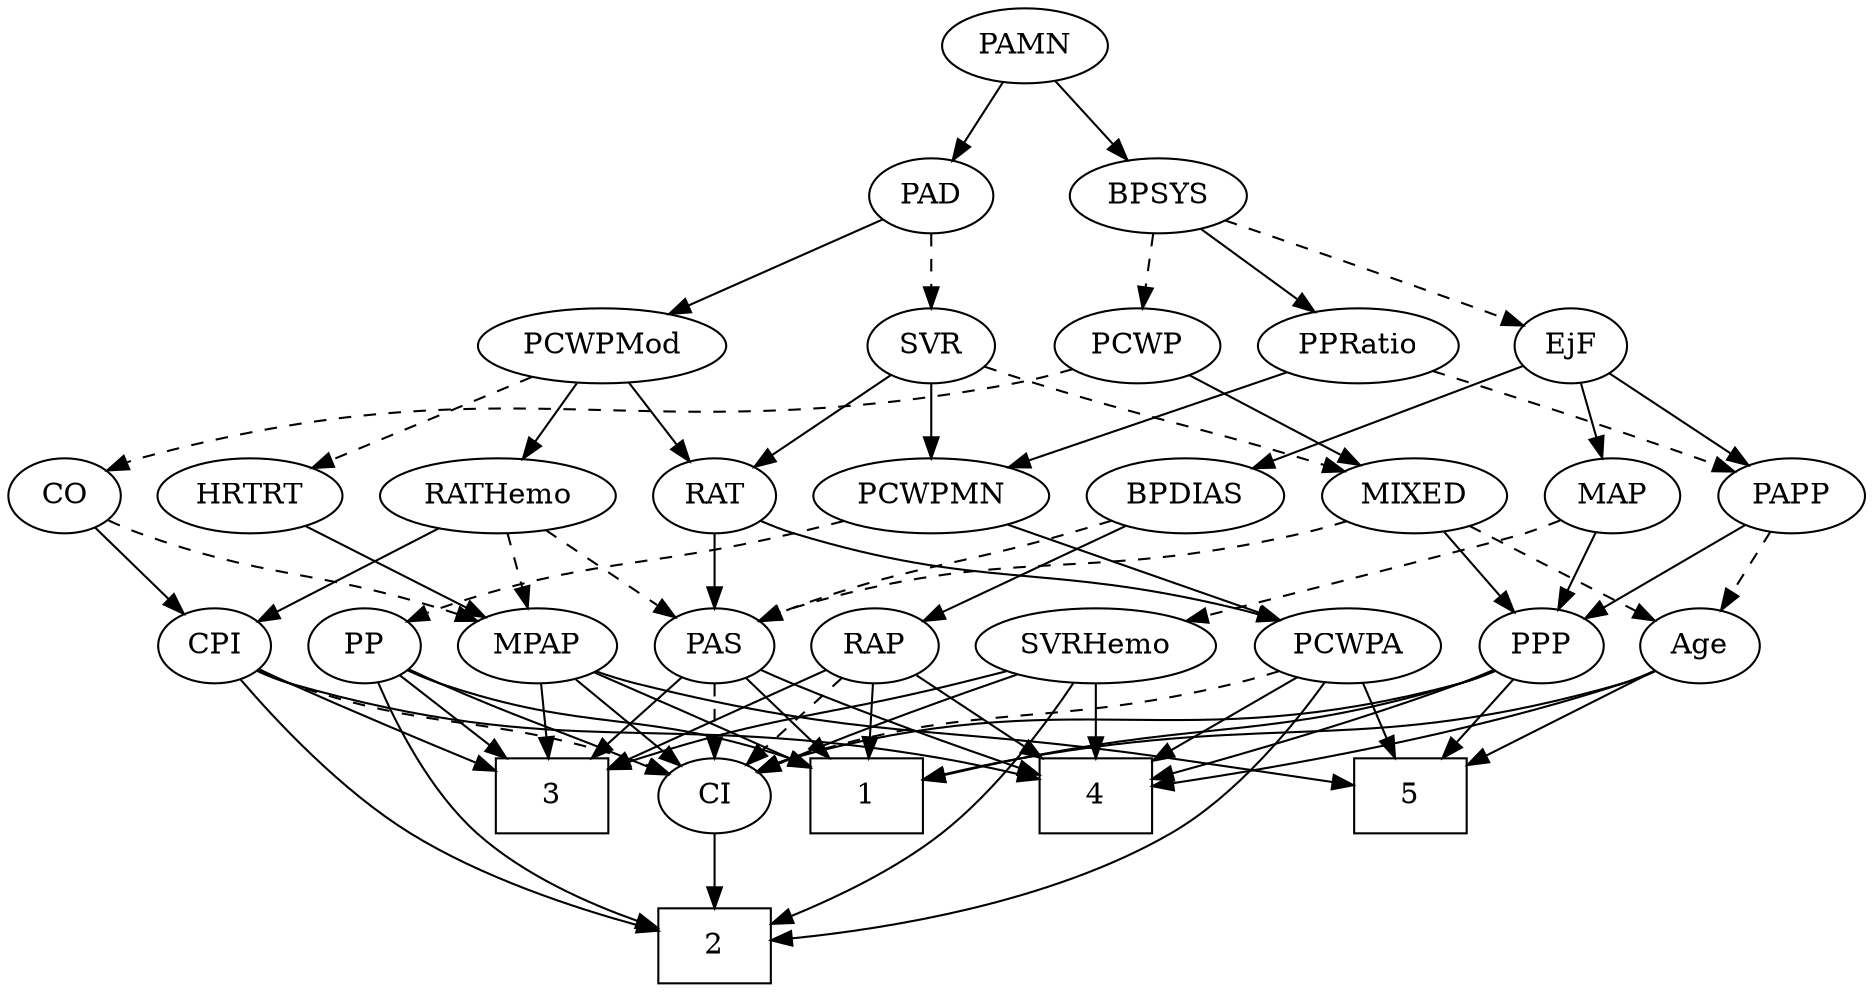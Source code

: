 strict digraph {
	graph [bb="0,0,820.85,468"];
	node [label="\N"];
	1	[height=0.5,
		pos="434.85,90",
		shape=box,
		width=0.75];
	2	[height=0.5,
		pos="506.85,18",
		shape=box,
		width=0.75];
	3	[height=0.5,
		pos="582.85,90",
		shape=box,
		width=0.75];
	4	[height=0.5,
		pos="324.85,90",
		shape=box,
		width=0.75];
	5	[height=0.5,
		pos="159.85,90",
		shape=box,
		width=0.75];
	Age	[height=0.5,
		pos="68.847,162",
		width=0.75];
	Age -> 1	[pos="e,407.55,97.862 89.366,150.01 94.322,147.73 99.682,145.54 104.85,144 214.93,111.1 247.86,128.88 360.85,108 372.88,105.78 385.91,\
102.93 397.64,100.21",
		style=solid];
	Age -> 4	[pos="e,297.58,95.705 89.483,150.37 94.434,148.07 99.762,145.79 104.85,144 167.45,121.94 243.25,105.91 287.55,97.564",
		style=solid];
	Age -> 5	[pos="e,137.64,108.08 85.964,147.83 98.187,138.43 114.96,125.53 129.43,114.39",
		style=solid];
	EjF	[height=0.5,
		pos="176.85,306",
		width=0.75];
	BPDIAS	[height=0.5,
		pos="301.85,234",
		width=1.1735];
	EjF -> BPDIAS	[pos="e,277.08,248.87 196.93,293.75 216.1,283.02 245.34,266.64 268.09,253.9",
		style=solid];
	MAP	[height=0.5,
		pos="111.85,234",
		width=0.84854];
	EjF -> MAP	[pos="e,126.06,250.31 163.06,290.15 154.31,280.72 142.8,268.33 132.91,257.69",
		style=solid];
	PAPP	[height=0.5,
		pos="31.847,234",
		width=0.88464];
	EjF -> PAPP	[pos="e,55.255,246.3 155.45,294.67 131.49,283.1 92.382,264.22 64.575,250.8",
		style=solid];
	RAP	[height=0.5,
		pos="433.85,162",
		width=0.77632];
	RAP -> 1	[pos="e,434.6,108.1 434.09,143.7 434.2,135.98 434.34,126.71 434.46,118.11",
		style=solid];
	RAP -> 3	[pos="e,555.71,103.75 455.83,150.67 479.69,139.46 518.16,121.39 546.52,108.07",
		style=solid];
	RAP -> 4	[pos="e,351.66,108.22 414.61,148.65 399.59,139 378.3,125.33 360.23,113.72",
		style=solid];
	CI	[height=0.5,
		pos="506.85,90",
		width=0.75];
	RAP -> CI	[pos="e,491.99,105.25 448.97,146.5 459.22,136.67 472.94,123.52 484.45,112.48",
		style=dashed];
	MIXED	[height=0.5,
		pos="200.85,234",
		width=1.1193];
	MIXED -> Age	[pos="e,89.555,173.98 175.71,219.67 153.75,208.02 121.84,191.1 98.613,178.79",
		style=dashed];
	PAS	[height=0.5,
		pos="506.85,162",
		width=0.75];
	MIXED -> PAS	[pos="e,486.3,173.9 231.01,221.85 237.5,219.7 244.35,217.62 250.85,216 346.97,191.97 376.24,209.44 470.85,180 472.78,179.4 474.74,178.71 \
476.69,177.97",
		style=dashed];
	PPP	[height=0.5,
		pos="140.85,162",
		width=0.75];
	MIXED -> PPP	[pos="e,153.87,178.19 186.93,216.76 179.06,207.59 169.1,195.96 160.45,185.88",
		style=solid];
	MPAP	[height=0.5,
		pos="586.85,162",
		width=0.97491];
	MPAP -> 1	[pos="e,461.96,103.85 561.46,149.51 539.77,139.67 507.51,124.98 471.26,108.17",
		style=solid];
	MPAP -> 3	[pos="e,583.82,108.1 585.86,143.7 585.42,135.98 584.89,126.71 584.4,118.11",
		style=solid];
	MPAP -> 5	[pos="e,186.87,94.565 560.65,149.74 554.87,147.58 548.71,145.52 542.85,144 526.17,139.69 289.84,108.19 196.95,95.899",
		style=solid];
	MPAP -> CI	[pos="e,522.7,104.87 569.88,146.15 558.44,136.15 543.19,122.8 530.56,111.75",
		style=solid];
	BPSYS	[height=0.5,
		pos="326.85,378",
		width=1.0471];
	BPSYS -> EjF	[pos="e,198.31,317.02 300.72,364.81 274.74,352.68 234.9,334.09 207.46,321.28",
		style=dashed];
	PPRatio	[height=0.5,
		pos="325.85,306",
		width=1.1013];
	BPSYS -> PPRatio	[pos="e,326.09,324.1 326.6,359.7 326.49,351.98 326.36,342.71 326.23,334.11",
		style=solid];
	PCWP	[height=0.5,
		pos="492.85,306",
		width=0.97491];
	BPSYS -> PCWP	[pos="e,466.49,318.11 354.26,365.44 382.34,353.6 426.15,335.13 456.98,322.13",
		style=dashed];
	PAD	[height=0.5,
		pos="411.85,378",
		width=0.79437];
	SVR	[height=0.5,
		pos="411.85,306",
		width=0.77632];
	PAD -> SVR	[pos="e,411.85,324.1 411.85,359.7 411.85,351.98 411.85,342.71 411.85,334.11",
		style=dashed];
	PCWPMod	[height=0.5,
		pos="599.85,306",
		width=1.4443];
	PAD -> PCWPMod	[pos="e,565.89,319.64 436.04,367.99 466.36,356.7 518.86,337.15 556.26,323.23",
		style=solid];
	CO	[height=0.5,
		pos="793.85,234",
		width=0.75];
	CO -> MPAP	[pos="e,613.7,173.83 772.78,222.34 767.94,220.09 762.77,217.84 757.85,216 702.91,195.4 686.49,198.59 630.85,180 628.31,179.15 625.71,178.25 \
623.1,177.31",
		style=dashed];
	CPI	[height=0.5,
		pos="738.85,162",
		width=0.75];
	CO -> CPI	[pos="e,750.76,178.16 781.91,217.81 774.63,208.55 765.18,196.52 756.99,186.09",
		style=solid];
	PAS -> 1	[pos="e,452.45,108.11 492.28,146.83 482.93,137.75 470.55,125.71 459.68,115.14",
		style=solid];
	PAS -> 3	[pos="e,564.27,108.11 522.23,146.83 532.09,137.75 545.16,125.71 556.64,115.14",
		style=solid];
	PAS -> 4	[pos="e,352.05,100.03 485.67,150.6 480.84,148.34 475.7,146.02 470.85,144 434.17,128.72 391.35,113.47 361.6,103.28",
		style=solid];
	PAS -> CI	[pos="e,506.85,108.1 506.85,143.7 506.85,135.98 506.85,126.71 506.85,118.11",
		style=dashed];
	PAMN	[height=0.5,
		pos="368.85,450",
		width=1.011];
	PAMN -> BPSYS	[pos="e,336.73,395.47 358.89,432.41 353.82,423.95 347.54,413.49 341.89,404.08",
		style=solid];
	PAMN -> PAD	[pos="e,402.03,394.99 379.04,432.41 384.31,423.83 390.84,413.19 396.69,403.67",
		style=solid];
	RATHemo	[height=0.5,
		pos="601.85,234",
		width=1.3721];
	RATHemo -> MPAP	[pos="e,590.51,180.1 598.14,215.7 596.49,207.98 594.5,198.71 592.66,190.11",
		style=dashed];
	RATHemo -> PAS	[pos="e,524.37,175.91 580.76,217.46 566.6,207.03 547.84,193.2 532.76,182.09",
		style=dashed];
	RATHemo -> CPI	[pos="e,717.77,173.77 629.24,219 652.27,207.24 685.12,190.45 708.85,178.33",
		style=solid];
	CPI -> 2	[pos="e,533.93,25.844 726.45,145.85 709.87,126.43 678.71,92.782 645.85,72 613.82,51.751 572.86,37.304 543.71,28.66",
		style=solid];
	CPI -> 3	[pos="e,610.1,102.8 717.57,150.84 712.74,148.57 707.63,146.18 702.85,144 674.99,131.27 643.29,117.29 619.47,106.89",
		style=solid];
	CPI -> 4	[pos="e,352.12,98.006 718.35,149.93 713.4,147.65 708.03,145.49 702.85,144 572.07,106.46 532.9,131.27 398.85,108 386.79,105.91 373.75,103.1 \
362.03,100.37",
		style=solid];
	CPI -> CI	[pos="e,528.59,101.06 718.22,150.34 713.27,148.04 707.94,145.77 702.85,144 635.62,120.67 614.52,130 546.85,108 543.93,107.05 540.93,105.97 \
537.94,104.83",
		style=dashed];
	RAT	[height=0.5,
		pos="506.85,234",
		width=0.75827];
	RAT -> PAS	[pos="e,506.85,180.1 506.85,215.7 506.85,207.98 506.85,198.71 506.85,190.11",
		style=solid];
	PCWPA	[height=0.5,
		pos="227.85,162",
		width=1.1555];
	RAT -> PCWPA	[pos="e,258.93,174.11 485.89,222.01 481.05,219.77 475.84,217.62 470.85,216 388.25,189.24 362.89,201.78 278.85,180 275.49,179.13 272.04,\
178.16 268.59,177.13",
		style=solid];
	SVR -> MIXED	[pos="e,231.72,245.74 390.16,294.39 385.19,292.14 379.88,289.88 374.85,288 321.07,267.97 305.58,269.24 250.85,252 247.74,251.02 244.54,\
249.99 241.32,248.93",
		style=dashed];
	SVR -> RAT	[pos="e,489.38,247.87 429.72,291.83 444.27,281.11 465.01,265.83 481.31,253.82",
		style=solid];
	PCWPMN	[height=0.5,
		pos="411.85,234",
		width=1.3902];
	SVR -> PCWPMN	[pos="e,411.85,252.1 411.85,287.7 411.85,279.98 411.85,270.71 411.85,262.11",
		style=solid];
	PCWPMod -> RATHemo	[pos="e,601.36,252.1 600.34,287.7 600.56,279.98 600.83,270.71 601.07,262.11",
		style=solid];
	PCWPMod -> RAT	[pos="e,524.31,248.14 579.21,289.46 565.43,279.09 547.21,265.38 532.5,254.31",
		style=solid];
	HRTRT	[height=0.5,
		pos="708.85,234",
		width=1.1013];
	PCWPMod -> HRTRT	[pos="e,686.73,249.21 623.5,289.81 639.49,279.54 660.78,265.87 678.09,254.75",
		style=dashed];
	PCWPA -> 2	[pos="e,479.53,19.522 234.84,144.1 244.12,123.79 262.49,90.198 288.85,72 343.86,34.022 423.1,23.145 469.35,20.1",
		style=solid];
	PCWPA -> 4	[pos="e,301.23,108.04 248.42,146.15 261.34,136.83 278.28,124.61 292.92,114.04",
		style=solid];
	PCWPA -> 5	[pos="e,176.65,108.29 212.42,145.12 203.92,136.37 193.2,125.33 183.66,115.51",
		style=solid];
	PCWPA -> CI	[pos="e,486.28,101.82 258.93,149.89 265.46,147.77 272.34,145.69 278.85,144 362.89,122.22 388.25,134.76 470.85,108 472.77,107.38 474.72,\
106.67 476.68,105.92",
		style=dashed];
	PCWPMN -> PCWPA	[pos="e,258.17,174.54 378.53,220.32 347.33,208.45 300.68,190.71 267.56,178.11",
		style=solid];
	PP	[height=0.5,
		pos="666.85,162",
		width=0.75];
	PCWPMN -> PP	[pos="e,646.23,173.68 449.21,221.87 456.37,219.84 463.83,217.8 470.85,216 541.45,197.9 561.92,203.71 630.85,180 632.76,179.34 634.7,178.61 \
636.65,177.84",
		style=dashed];
	SVRHemo	[height=0.5,
		pos="337.85,162",
		width=1.3902];
	SVRHemo -> 2	[pos="e,479.75,27.852 346.08,143.98 356.21,124.48 375.04,92.587 398.85,72 419.76,53.909 447.93,40.354 470.26,31.482",
		style=solid];
	SVRHemo -> 3	[pos="e,555.53,103.29 375.24,149.99 382.4,147.95 389.84,145.87 396.85,144 461.41,126.74 479.45,129.14 542.85,108 543.89,107.65 544.93,\
107.29 545.99,106.92",
		style=solid];
	SVRHemo -> 4	[pos="e,328.02,108.1 334.63,143.7 333.2,135.98 331.48,126.71 329.88,118.11",
		style=solid];
	SVRHemo -> CI	[pos="e,485.63,101.29 371.15,148.39 398.2,137.99 437.23,122.62 470.85,108 472.65,107.21 474.5,106.39 476.37,105.55",
		style=solid];
	BPDIAS -> RAP	[pos="e,412.82,174.15 327.3,219.5 349.16,207.91 380.71,191.18 403.8,178.93",
		style=solid];
	BPDIAS -> PAS	[pos="e,485.75,173.59 333.91,222.17 340.18,220.1 346.71,217.96 352.85,216 405.08,199.33 419.7,199.76 470.85,180 472.68,179.29 474.56,178.53 \
476.44,177.73",
		style=dashed];
	MAP -> SVRHemo	[pos="e,300.08,173.91 135.34,222.43 140.72,220.18 146.44,217.91 151.85,216 207.18,196.49 222.44,196.12 278.85,180 282.6,178.93 286.49,\
177.81 290.4,176.69",
		style=dashed];
	MAP -> PPP	[pos="e,134.02,179.47 118.72,216.41 122.11,208.22 126.29,198.14 130.09,188.95",
		style=solid];
	PP -> 1	[pos="e,462.11,104.63 646.23,150.32 641.28,148.02 635.95,145.75 630.85,144 564.88,121.31 541.76,130.79 471.82,107.91",
		style=solid];
	PP -> 2	[pos="e,534.1,26.523 661.44,144.22 654.4,124.67 640.37,92.42 618.85,72 597.68,51.92 567.51,38.24 543.81,29.816",
		style=solid];
	PP -> 3	[pos="e,603.46,108.18 650.65,147.5 639.52,138.23 624.43,125.66 611.32,114.73",
		style=solid];
	PP -> CI	[pos="e,528.96,100.4 645.59,150.8 640.76,148.53 635.64,146.15 630.85,144 621.96,140 572.14,118.77 538.42,104.42",
		style=solid];
	PPP -> 1	[pos="e,407.83,97.429 161.43,150.21 166.38,147.92 171.72,145.68 176.85,144 256.02,118.01 279.34,125.33 360.85,108 372.91,105.43 386.05,\
102.47 397.86,99.747",
		style=solid];
	PPP -> 4	[pos="e,297.81,99.8 162.01,150.59 166.85,148.32 171.99,146.01 176.85,144 214.23,128.52 257.95,113.2 288.12,103.04",
		style=solid];
	PPP -> 5	[pos="e,155.16,108.28 145.45,144.05 147.56,136.26 150.12,126.82 152.5,118.08",
		style=solid];
	PPP -> CI	[pos="e,486.35,102.05 161.35,149.95 166.3,147.66 171.67,145.5 176.85,144 303.31,107.43 344.39,144.57 470.85,108 472.79,107.44 474.76,106.78 \
476.72,106.06",
		style=solid];
	PPRatio -> PCWPMN	[pos="e,392.63,250.64 344.51,289.81 356.29,280.22 371.71,267.67 384.82,257",
		style=solid];
	PPRatio -> PAPP	[pos="e,55.674,246.03 288.67,299.59 238.66,291.78 147.28,275.65 71.847,252 69.599,251.3 67.305,250.51 65.009,249.67",
		style=dashed];
	PCWP -> MIXED	[pos="e,231.04,246.07 466.6,293.93 460.82,291.75 454.68,289.64 448.85,288 362.75,263.77 337.42,274.46 250.85,252 247.51,251.13 244.07,\
250.15 240.63,249.11",
		style=solid];
	PCWP -> CO	[pos="e,773.3,245.9 519.81,294.06 526,291.82 532.59,289.65 538.85,288 634.21,262.79 663.67,281.34 757.85,252 759.78,251.4 761.74,250.71 \
763.69,249.97",
		style=dashed];
	CI -> 2	[pos="e,506.85,36.104 506.85,71.697 506.85,63.983 506.85,54.712 506.85,46.112",
		style=solid];
	PAPP -> Age	[pos="e,60.142,179.47 40.616,216.41 45.039,208.04 50.501,197.71 55.437,188.37",
		style=dashed];
	PAPP -> PPP	[pos="e,122.16,175 52.094,220 69.42,208.87 94.515,192.75 113.6,180.5",
		style=solid];
	HRTRT -> MPAP	[pos="e,609.47,175.98 685.32,219.5 666.26,208.57 639.23,193.06 618.31,181.05",
		style=solid];
}
